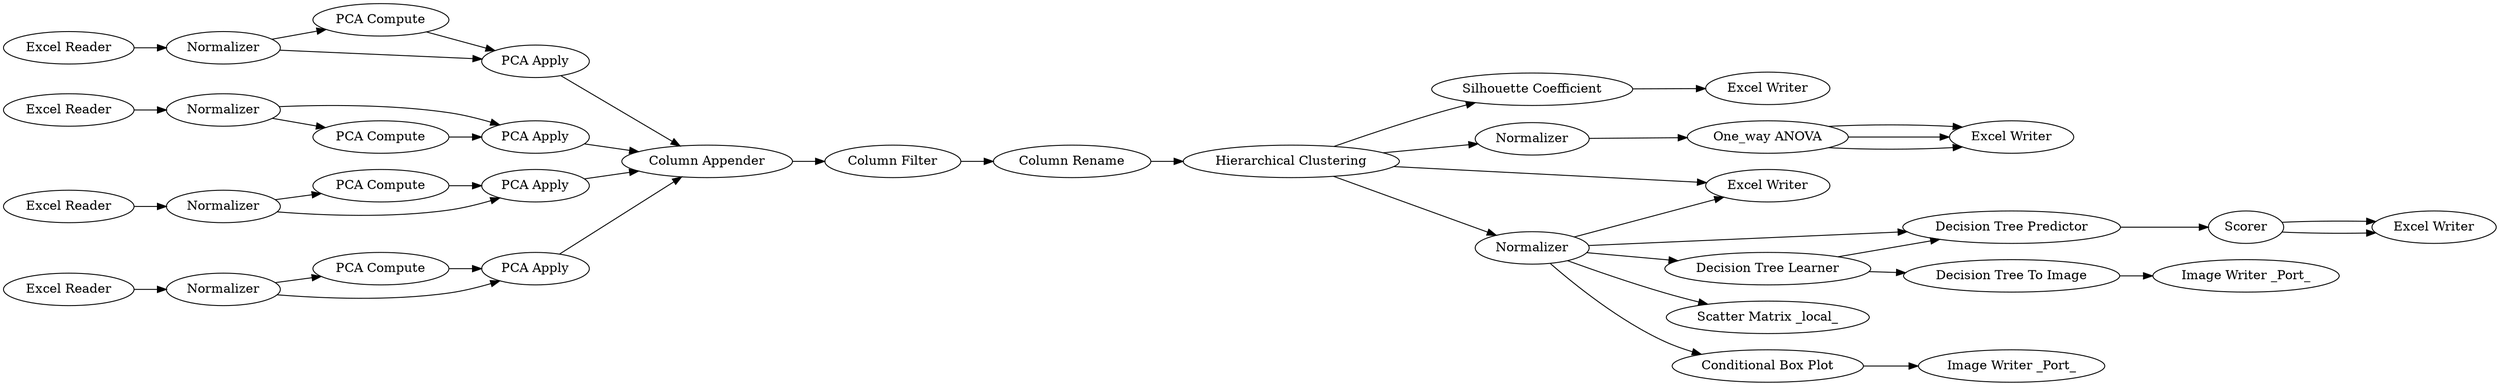 digraph {
	1 [label="Excel Reader"]
	2 [label="PCA Compute"]
	3 [label="PCA Apply"]
	4 [label="Excel Reader"]
	5 [label="PCA Apply"]
	6 [label="PCA Compute"]
	7 [label="Excel Reader"]
	9 [label="PCA Compute"]
	10 [label=Normalizer]
	11 [label=Normalizer]
	12 [label=Normalizer]
	13 [label="PCA Apply"]
	14 [label="PCA Compute"]
	15 [label=Normalizer]
	16 [label="PCA Apply"]
	17 [label="Excel Reader"]
	18 [label="Hierarchical Clustering"]
	19 [label="Column Appender"]
	20 [label="Column Filter"]
	21 [label="Column Rename"]
	22 [label="Silhouette Coefficient"]
	23 [label="One_way ANOVA"]
	24 [label="Decision Tree Learner"]
	25 [label="Decision Tree Predictor"]
	26 [label=Scorer]
	27 [label=Normalizer]
	28 [label="Decision Tree To Image"]
	29 [label="Image Writer _Port_"]
	30 [label="Excel Writer"]
	33 [label="Scatter Matrix _local_"]
	34 [label="Excel Writer"]
	35 [label="Excel Writer"]
	37 [label=Normalizer]
	38 [label="Conditional Box Plot"]
	39 [label="Image Writer _Port_"]
	40 [label="Excel Writer"]
	1 -> 10
	2 -> 3
	3 -> 19
	4 -> 11
	5 -> 19
	6 -> 5
	7 -> 12
	9 -> 13
	10 -> 2
	10 -> 3
	11 -> 6
	11 -> 5
	12 -> 13
	12 -> 9
	13 -> 19
	14 -> 16
	15 -> 14
	15 -> 16
	16 -> 19
	17 -> 15
	18 -> 22
	18 -> 27
	18 -> 37
	18 -> 30
	19 -> 20
	20 -> 21
	21 -> 18
	22 -> 40
	23 -> 35
	23 -> 35
	23 -> 35
	24 -> 25
	24 -> 28
	25 -> 26
	26 -> 34
	26 -> 34
	27 -> 23
	28 -> 29
	37 -> 24
	37 -> 25
	37 -> 30
	37 -> 33
	37 -> 38
	38 -> 39
	rankdir=LR
}

